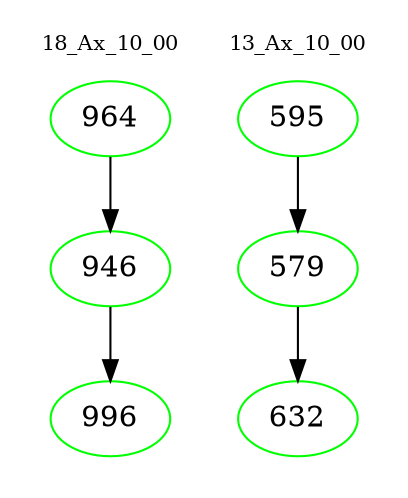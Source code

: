 digraph{
subgraph cluster_0 {
color = white
label = "18_Ax_10_00";
fontsize=10;
T0_964 [label="964", color="green"]
T0_964 -> T0_946 [color="black"]
T0_946 [label="946", color="green"]
T0_946 -> T0_996 [color="black"]
T0_996 [label="996", color="green"]
}
subgraph cluster_1 {
color = white
label = "13_Ax_10_00";
fontsize=10;
T1_595 [label="595", color="green"]
T1_595 -> T1_579 [color="black"]
T1_579 [label="579", color="green"]
T1_579 -> T1_632 [color="black"]
T1_632 [label="632", color="green"]
}
}
